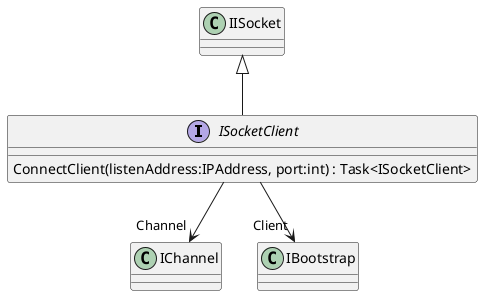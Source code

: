 @startuml
interface ISocketClient {
    ConnectClient(listenAddress:IPAddress, port:int) : Task<ISocketClient>
}
IISocket <|-- ISocketClient
ISocketClient --> "Channel" IChannel
ISocketClient --> "Client" IBootstrap
@enduml
